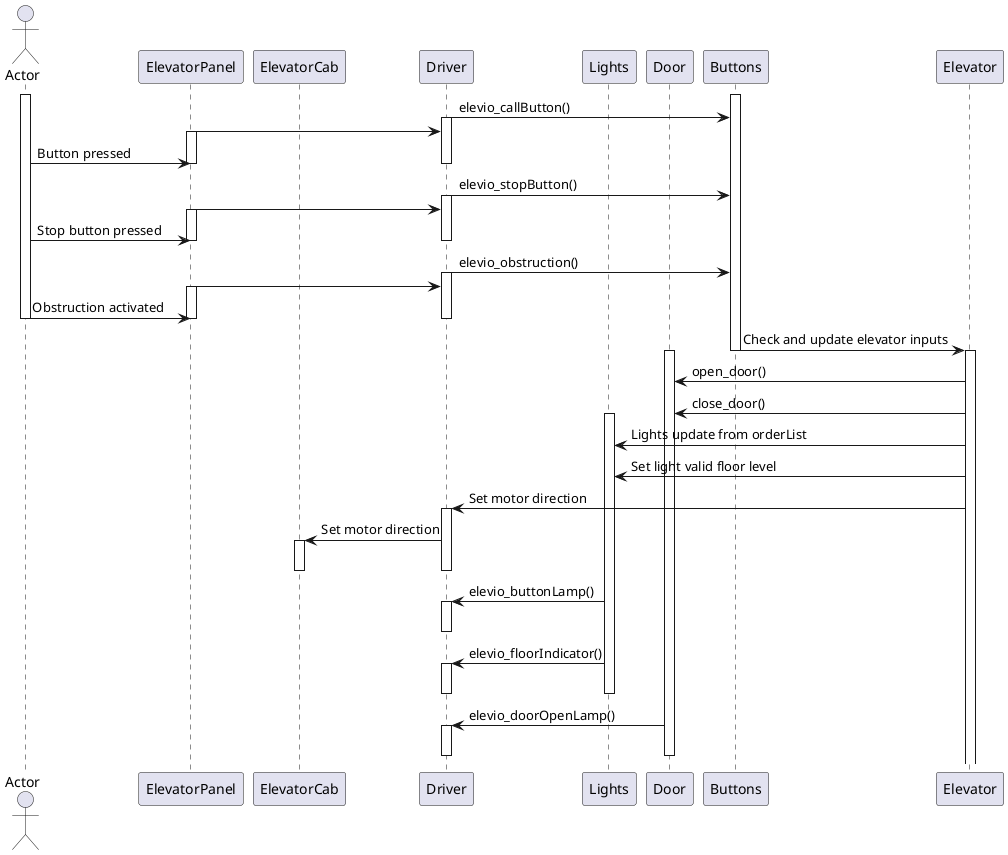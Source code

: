 https://plantuml.com/sequence-diagram



@startuml
actor       Actor       as Actor
participant ElevatorPanel    as ElevatorPanel
participant ElevatorCab as ElevatorCab
participant Driver      as Driver
participant Lights      as Lights
participant Door        as Door
participant Buttons     as Buttons
participant Elevator    as Elevator


activate Actor
activate Buttons
Driver          -> Buttons : elevio_callButton()
activate Driver
    ElevatorPanel   -> Driver
    activate ElevatorPanel
        Actor           -> ElevatorPanel : Button pressed
    deactivate ElevatorPanel
deactivate Driver
Driver          -> Buttons : elevio_stopButton()
activate Driver
    ElevatorPanel   -> Driver
    activate ElevatorPanel
        Actor           -> ElevatorPanel : Stop button pressed
    deactivate ElevatorPanel
deactivate Driver
Driver          -> Buttons : elevio_obstruction()
activate Driver
    ElevatorPanel   -> Driver
    activate ElevatorPanel
        Actor           -> ElevatorPanel : Obstruction activated
    deactivate ElevatorPanel
deactivate Driver
deactivate Actor

Buttons         -> Elevator : Check and update elevator inputs
deactivate Buttons

activate Door
activate Elevator
Elevator        -> Door : open_door()
Elevator        -> Door : close_door()
activate Lights
Elevator        -> Lights : Lights update from orderList
Elevator        -> Lights : Set light valid floor level

Elevator        -> Driver : Set motor direction
    activate Driver
    Driver      -> ElevatorCab : Set motor direction
        activate ElevatorCab
        deactivate ElevatorCab
    deactivate Driver
    deactivate Driver

Lights          -> Driver : elevio_buttonLamp()
activate Driver
deactivate Driver
Lights          -> Driver : elevio_floorIndicator()
activate Driver
deactivate Driver
deactivate Lights

Door            -> Driver : elevio_doorOpenLamp()
activate Driver
deactivate Driver
deactivate Door


@enduml


